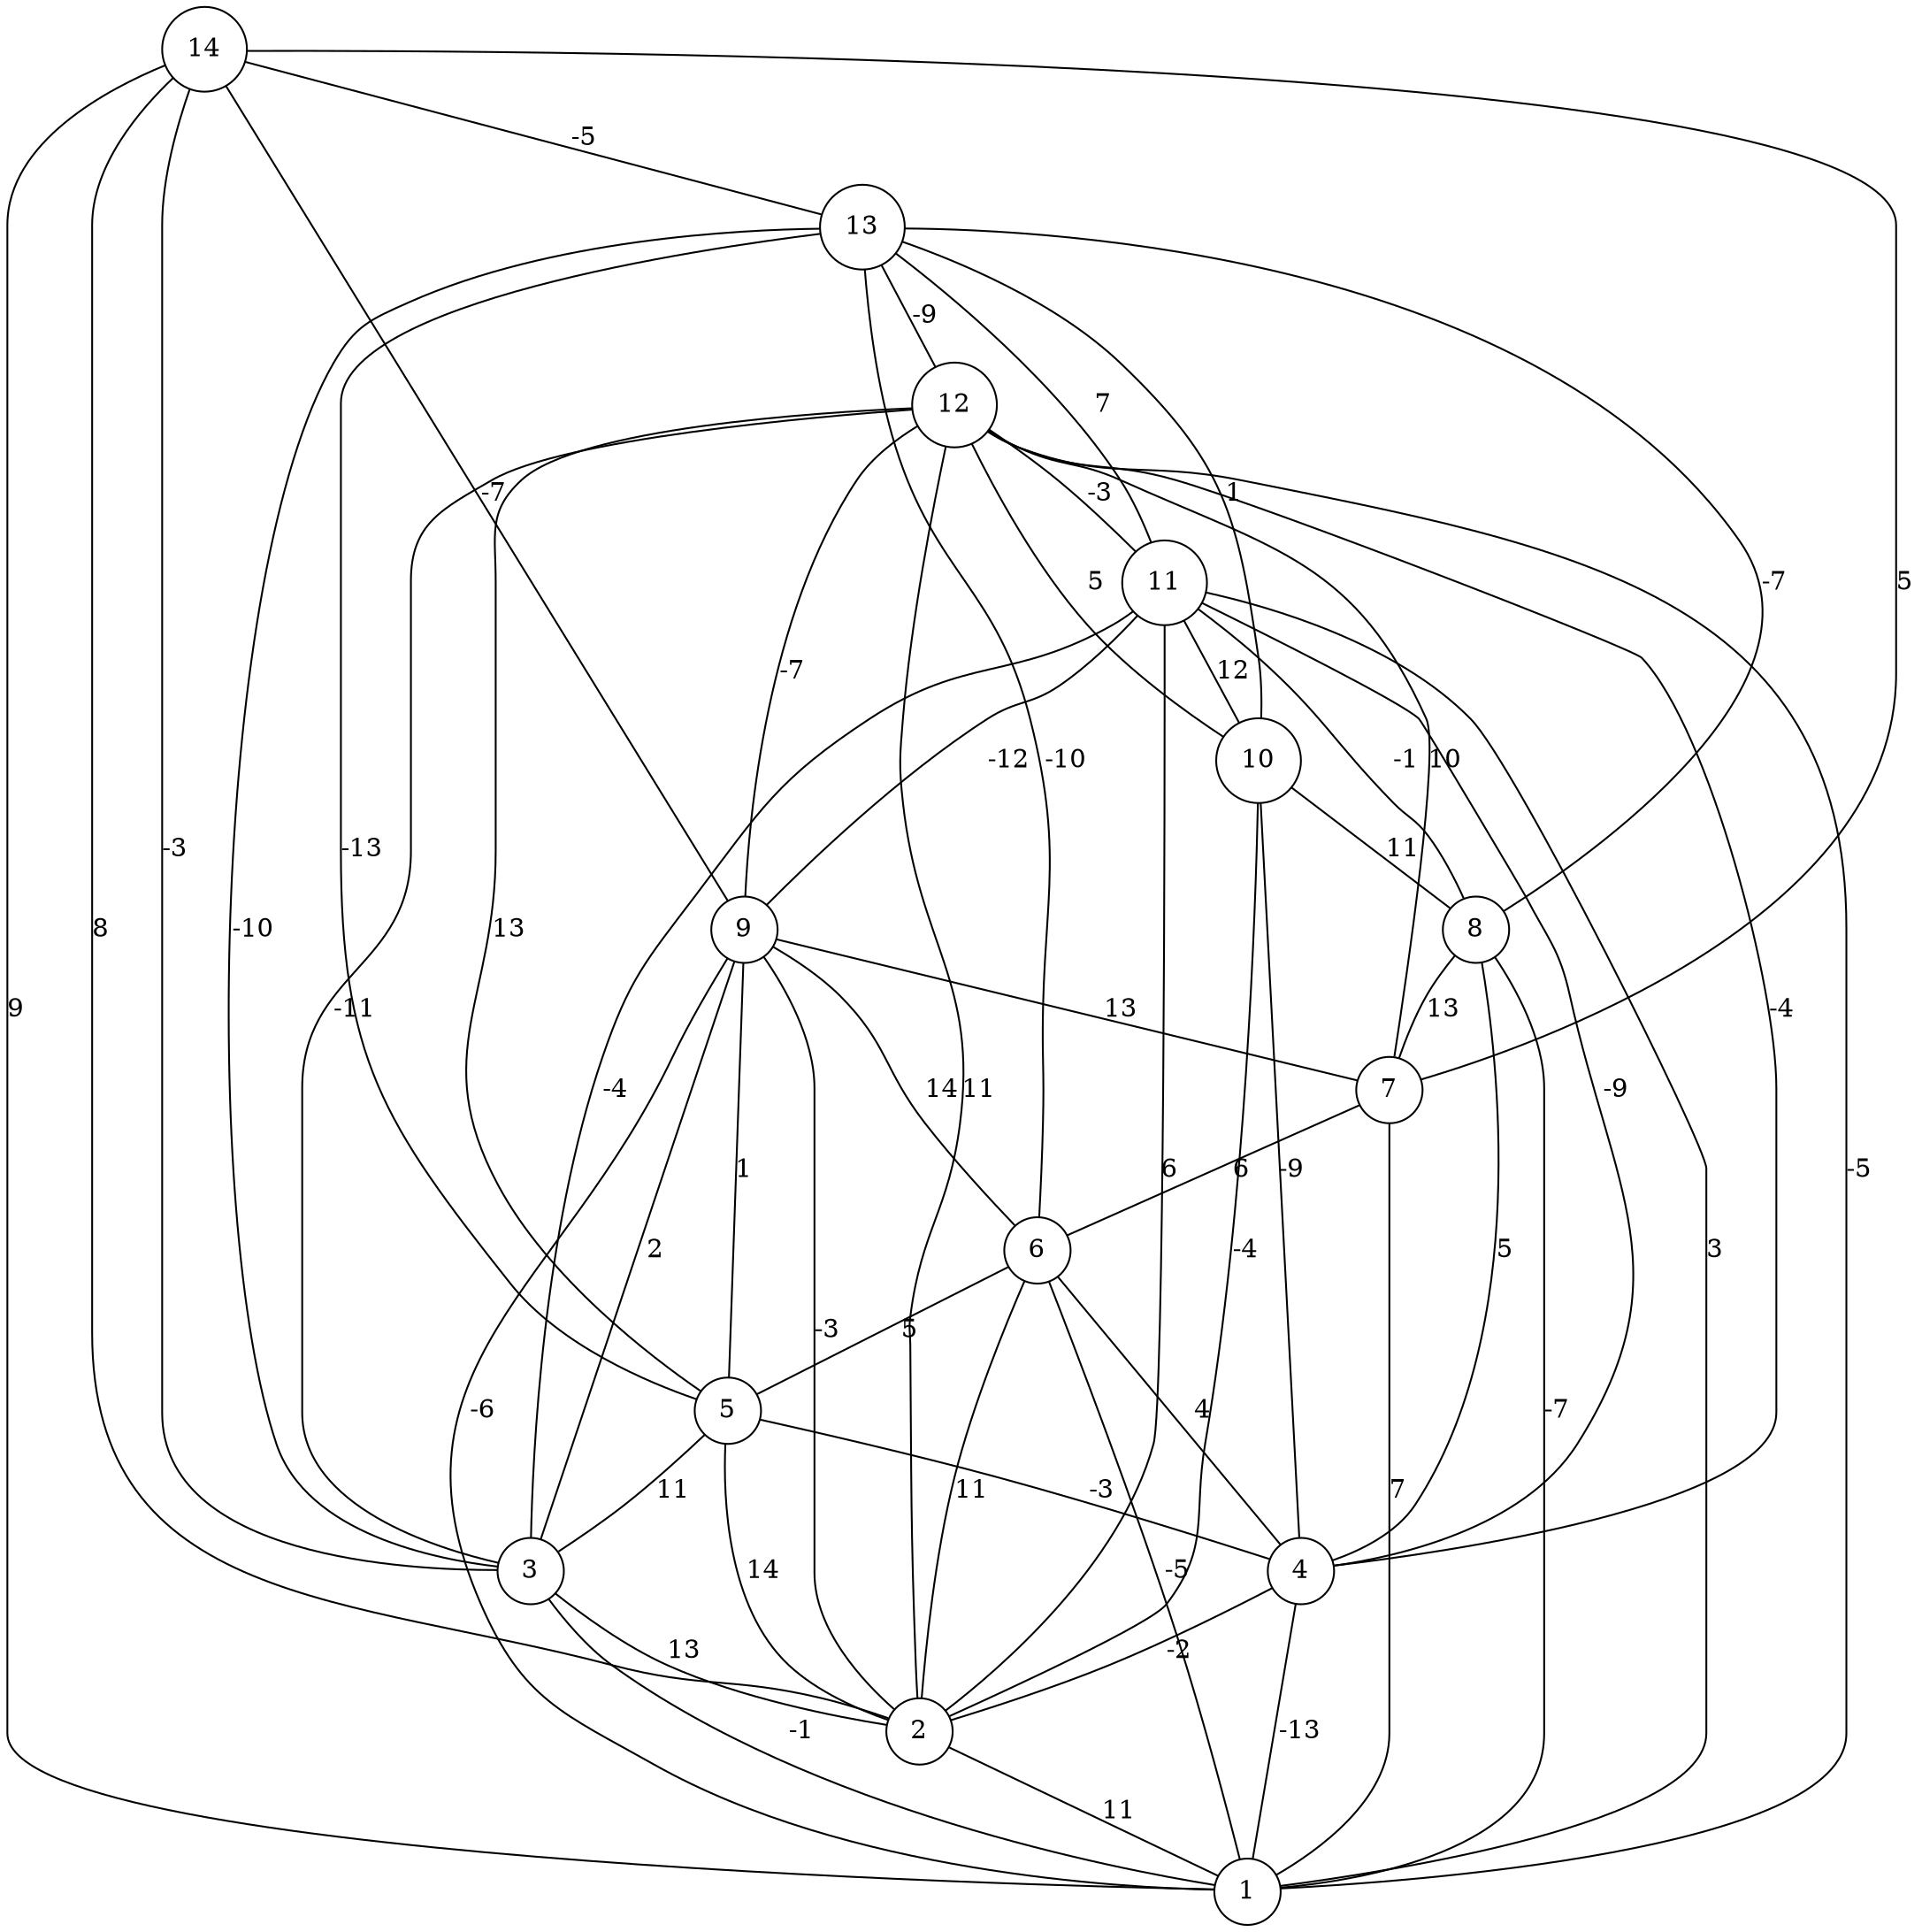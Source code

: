 graph { 
	 fontname="Helvetica,Arial,sans-serif" 
	 node [shape = circle]; 
	 14 -- 1 [label = "9"];
	 14 -- 2 [label = "8"];
	 14 -- 3 [label = "-3"];
	 14 -- 7 [label = "5"];
	 14 -- 9 [label = "-7"];
	 14 -- 13 [label = "-5"];
	 13 -- 3 [label = "-10"];
	 13 -- 5 [label = "-13"];
	 13 -- 6 [label = "-10"];
	 13 -- 8 [label = "-7"];
	 13 -- 10 [label = "1"];
	 13 -- 11 [label = "7"];
	 13 -- 12 [label = "-9"];
	 12 -- 1 [label = "-5"];
	 12 -- 2 [label = "11"];
	 12 -- 3 [label = "-11"];
	 12 -- 4 [label = "-4"];
	 12 -- 5 [label = "13"];
	 12 -- 7 [label = "10"];
	 12 -- 9 [label = "-7"];
	 12 -- 10 [label = "5"];
	 12 -- 11 [label = "-3"];
	 11 -- 1 [label = "3"];
	 11 -- 2 [label = "6"];
	 11 -- 3 [label = "-4"];
	 11 -- 4 [label = "-9"];
	 11 -- 8 [label = "-1"];
	 11 -- 9 [label = "-12"];
	 11 -- 10 [label = "12"];
	 10 -- 2 [label = "-4"];
	 10 -- 4 [label = "-9"];
	 10 -- 8 [label = "11"];
	 9 -- 1 [label = "-6"];
	 9 -- 2 [label = "-3"];
	 9 -- 3 [label = "2"];
	 9 -- 5 [label = "1"];
	 9 -- 6 [label = "14"];
	 9 -- 7 [label = "13"];
	 8 -- 1 [label = "-7"];
	 8 -- 4 [label = "5"];
	 8 -- 7 [label = "13"];
	 7 -- 1 [label = "7"];
	 7 -- 6 [label = "6"];
	 6 -- 1 [label = "-5"];
	 6 -- 2 [label = "11"];
	 6 -- 4 [label = "4"];
	 6 -- 5 [label = "5"];
	 5 -- 2 [label = "14"];
	 5 -- 3 [label = "11"];
	 5 -- 4 [label = "-3"];
	 4 -- 1 [label = "-13"];
	 4 -- 2 [label = "-2"];
	 3 -- 1 [label = "-1"];
	 3 -- 2 [label = "13"];
	 2 -- 1 [label = "11"];
	 1;
	 2;
	 3;
	 4;
	 5;
	 6;
	 7;
	 8;
	 9;
	 10;
	 11;
	 12;
	 13;
	 14;
}
